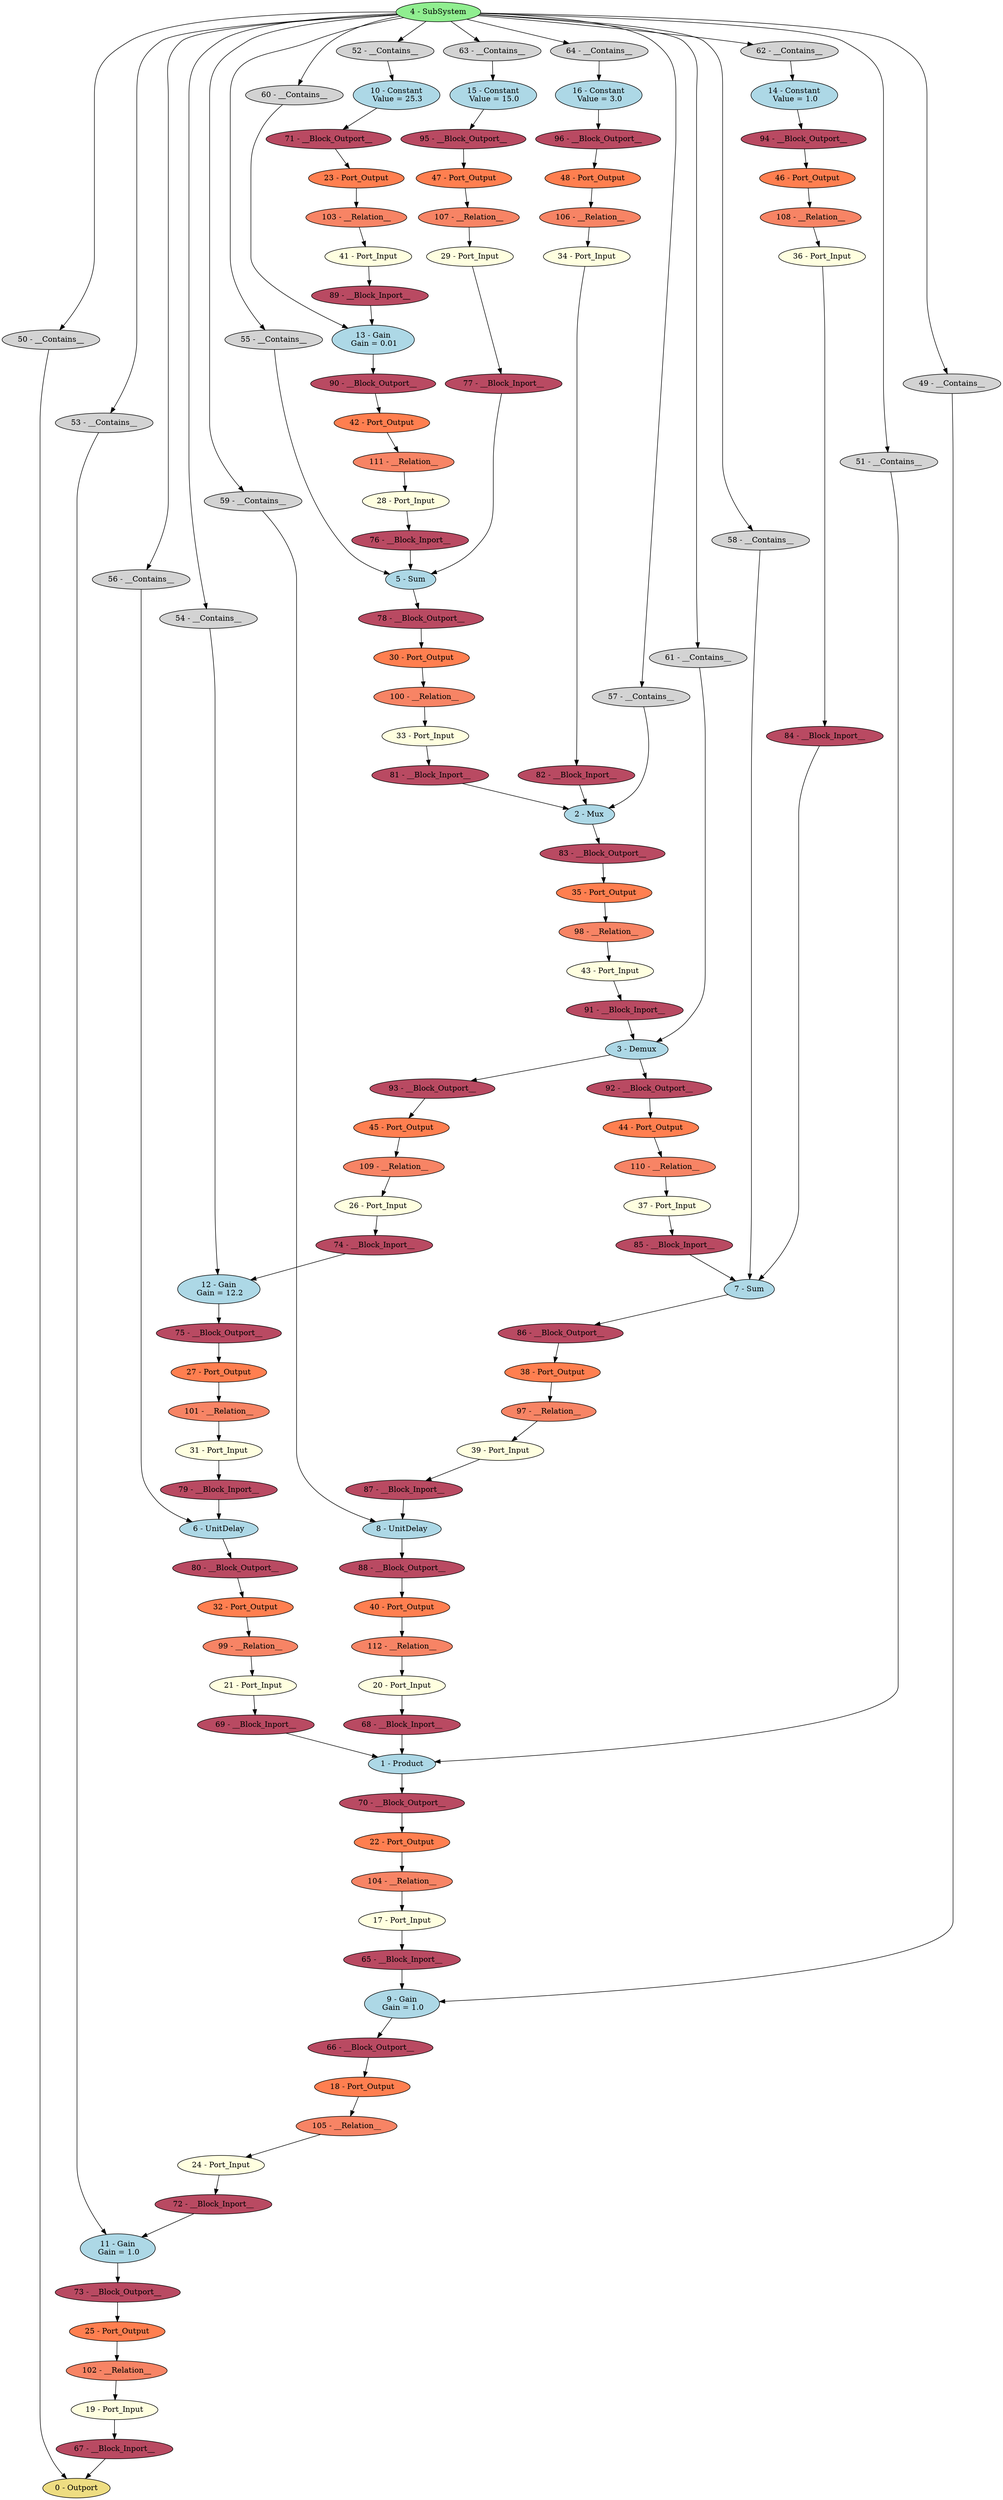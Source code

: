 digraph HConstfolding {
"0 - Outport" [style=filled, fillcolor=lightgoldenrod];
"1 - Product" [style=filled, fillcolor=lightblue];
"2 - Mux" [style=filled, fillcolor=lightblue];
"3 - Demux" [style=filled, fillcolor=lightblue];
"4 - SubSystem" [style=filled, fillcolor=lightgreen];
"5 - Sum" [style=filled, fillcolor=lightblue];
"6 - UnitDelay" [style=filled, fillcolor=lightblue];
"7 - Sum" [style=filled, fillcolor=lightblue];
"8 - UnitDelay" [style=filled, fillcolor=lightblue];
"9 - Gain\n Gain = 1.0" [style=filled, fillcolor=lightblue];
"10 - Constant\n Value = 25.3" [style=filled, fillcolor=lightblue];
"11 - Gain\n Gain = 1.0" [style=filled, fillcolor=lightblue];
"12 - Gain\n Gain = 12.2" [style=filled, fillcolor=lightblue];
"13 - Gain\n Gain = 0.01" [style=filled, fillcolor=lightblue];
"14 - Constant\n Value = 1.0" [style=filled, fillcolor=lightblue];
"15 - Constant\n Value = 15.0" [style=filled, fillcolor=lightblue];
"16 - Constant\n Value = 3.0" [style=filled, fillcolor=lightblue];
"17 - Port_Input" [style=filled, fillcolor=lightyellow];
"18 - Port_Output" [style=filled, fillcolor=coral];
"19 - Port_Input" [style=filled, fillcolor=lightyellow];
"20 - Port_Input" [style=filled, fillcolor=lightyellow];
"21 - Port_Input" [style=filled, fillcolor=lightyellow];
"22 - Port_Output" [style=filled, fillcolor=coral];
"23 - Port_Output" [style=filled, fillcolor=coral];
"24 - Port_Input" [style=filled, fillcolor=lightyellow];
"25 - Port_Output" [style=filled, fillcolor=coral];
"26 - Port_Input" [style=filled, fillcolor=lightyellow];
"27 - Port_Output" [style=filled, fillcolor=coral];
"28 - Port_Input" [style=filled, fillcolor=lightyellow];
"29 - Port_Input" [style=filled, fillcolor=lightyellow];
"30 - Port_Output" [style=filled, fillcolor=coral];
"31 - Port_Input" [style=filled, fillcolor=lightyellow];
"32 - Port_Output" [style=filled, fillcolor=coral];
"33 - Port_Input" [style=filled, fillcolor=lightyellow];
"34 - Port_Input" [style=filled, fillcolor=lightyellow];
"35 - Port_Output" [style=filled, fillcolor=coral];
"36 - Port_Input" [style=filled, fillcolor=lightyellow];
"37 - Port_Input" [style=filled, fillcolor=lightyellow];
"38 - Port_Output" [style=filled, fillcolor=coral];
"39 - Port_Input" [style=filled, fillcolor=lightyellow];
"40 - Port_Output" [style=filled, fillcolor=coral];
"41 - Port_Input" [style=filled, fillcolor=lightyellow];
"42 - Port_Output" [style=filled, fillcolor=coral];
"43 - Port_Input" [style=filled, fillcolor=lightyellow];
"44 - Port_Output" [style=filled, fillcolor=coral];
"45 - Port_Output" [style=filled, fillcolor=coral];
"46 - Port_Output" [style=filled, fillcolor=coral];
"47 - Port_Output" [style=filled, fillcolor=coral];
"48 - Port_Output" [style=filled, fillcolor=coral];
"49 - __Contains__" [style=filled, fillcolor=lightgray];
"50 - __Contains__" [style=filled, fillcolor=lightgray];
"51 - __Contains__" [style=filled, fillcolor=lightgray];
"52 - __Contains__" [style=filled, fillcolor=lightgray];
"53 - __Contains__" [style=filled, fillcolor=lightgray];
"54 - __Contains__" [style=filled, fillcolor=lightgray];
"55 - __Contains__" [style=filled, fillcolor=lightgray];
"56 - __Contains__" [style=filled, fillcolor=lightgray];
"57 - __Contains__" [style=filled, fillcolor=lightgray];
"58 - __Contains__" [style=filled, fillcolor=lightgray];
"59 - __Contains__" [style=filled, fillcolor=lightgray];
"60 - __Contains__" [style=filled, fillcolor=lightgray];
"61 - __Contains__" [style=filled, fillcolor=lightgray];
"62 - __Contains__" [style=filled, fillcolor=lightgray];
"63 - __Contains__" [style=filled, fillcolor=lightgray];
"64 - __Contains__" [style=filled, fillcolor=lightgray];
"65 - __Block_Inport__" [style=filled, fillcolor="#b94a62"];
"66 - __Block_Outport__" [style=filled, fillcolor="#b94a62"];
"67 - __Block_Inport__" [style=filled, fillcolor="#b94a62"];
"68 - __Block_Inport__" [style=filled, fillcolor="#b94a62"];
"69 - __Block_Inport__" [style=filled, fillcolor="#b94a62"];
"70 - __Block_Outport__" [style=filled, fillcolor="#b94a62"];
"71 - __Block_Outport__" [style=filled, fillcolor="#b94a62"];
"72 - __Block_Inport__" [style=filled, fillcolor="#b94a62"];
"73 - __Block_Outport__" [style=filled, fillcolor="#b94a62"];
"74 - __Block_Inport__" [style=filled, fillcolor="#b94a62"];
"75 - __Block_Outport__" [style=filled, fillcolor="#b94a62"];
"76 - __Block_Inport__" [style=filled, fillcolor="#b94a62"];
"77 - __Block_Inport__" [style=filled, fillcolor="#b94a62"];
"78 - __Block_Outport__" [style=filled, fillcolor="#b94a62"];
"79 - __Block_Inport__" [style=filled, fillcolor="#b94a62"];
"80 - __Block_Outport__" [style=filled, fillcolor="#b94a62"];
"81 - __Block_Inport__" [style=filled, fillcolor="#b94a62"];
"82 - __Block_Inport__" [style=filled, fillcolor="#b94a62"];
"83 - __Block_Outport__" [style=filled, fillcolor="#b94a62"];
"84 - __Block_Inport__" [style=filled, fillcolor="#b94a62"];
"85 - __Block_Inport__" [style=filled, fillcolor="#b94a62"];
"86 - __Block_Outport__" [style=filled, fillcolor="#b94a62"];
"87 - __Block_Inport__" [style=filled, fillcolor="#b94a62"];
"88 - __Block_Outport__" [style=filled, fillcolor="#b94a62"];
"89 - __Block_Inport__" [style=filled, fillcolor="#b94a62"];
"90 - __Block_Outport__" [style=filled, fillcolor="#b94a62"];
"91 - __Block_Inport__" [style=filled, fillcolor="#b94a62"];
"92 - __Block_Outport__" [style=filled, fillcolor="#b94a62"];
"93 - __Block_Outport__" [style=filled, fillcolor="#b94a62"];
"94 - __Block_Outport__" [style=filled, fillcolor="#b94a62"];
"95 - __Block_Outport__" [style=filled, fillcolor="#b94a62"];
"96 - __Block_Outport__" [style=filled, fillcolor="#b94a62"];
"97 - __Relation__" [style=filled, fillcolor="#f78465"];
"98 - __Relation__" [style=filled, fillcolor="#f78465"];
"99 - __Relation__" [style=filled, fillcolor="#f78465"];
"100 - __Relation__" [style=filled, fillcolor="#f78465"];
"101 - __Relation__" [style=filled, fillcolor="#f78465"];
"102 - __Relation__" [style=filled, fillcolor="#f78465"];
"103 - __Relation__" [style=filled, fillcolor="#f78465"];
"104 - __Relation__" [style=filled, fillcolor="#f78465"];
"105 - __Relation__" [style=filled, fillcolor="#f78465"];
"106 - __Relation__" [style=filled, fillcolor="#f78465"];
"107 - __Relation__" [style=filled, fillcolor="#f78465"];
"108 - __Relation__" [style=filled, fillcolor="#f78465"];
"109 - __Relation__" [style=filled, fillcolor="#f78465"];
"110 - __Relation__" [style=filled, fillcolor="#f78465"];
"111 - __Relation__" [style=filled, fillcolor="#f78465"];
"112 - __Relation__" [style=filled, fillcolor="#f78465"];
"9 - Gain\n Gain = 1.0" -> "66 - __Block_Outport__";
"66 - __Block_Outport__" -> "18 - Port_Output";
"1 - Product" -> "70 - __Block_Outport__";
"70 - __Block_Outport__" -> "22 - Port_Output";
"10 - Constant\n Value = 25.3" -> "71 - __Block_Outport__";
"71 - __Block_Outport__" -> "23 - Port_Output";
"11 - Gain\n Gain = 1.0" -> "73 - __Block_Outport__";
"73 - __Block_Outport__" -> "25 - Port_Output";
"12 - Gain\n Gain = 12.2" -> "75 - __Block_Outport__";
"75 - __Block_Outport__" -> "27 - Port_Output";
"5 - Sum" -> "78 - __Block_Outport__";
"78 - __Block_Outport__" -> "30 - Port_Output";
"6 - UnitDelay" -> "80 - __Block_Outport__";
"80 - __Block_Outport__" -> "32 - Port_Output";
"2 - Mux" -> "83 - __Block_Outport__";
"83 - __Block_Outport__" -> "35 - Port_Output";
"7 - Sum" -> "86 - __Block_Outport__";
"86 - __Block_Outport__" -> "38 - Port_Output";
"8 - UnitDelay" -> "88 - __Block_Outport__";
"88 - __Block_Outport__" -> "40 - Port_Output";
"13 - Gain\n Gain = 0.01" -> "90 - __Block_Outport__";
"90 - __Block_Outport__" -> "42 - Port_Output";
"3 - Demux" -> "92 - __Block_Outport__";
"92 - __Block_Outport__" -> "44 - Port_Output";
"3 - Demux" -> "93 - __Block_Outport__";
"93 - __Block_Outport__" -> "45 - Port_Output";
"14 - Constant\n Value = 1.0" -> "94 - __Block_Outport__";
"94 - __Block_Outport__" -> "46 - Port_Output";
"15 - Constant\n Value = 15.0" -> "95 - __Block_Outport__";
"95 - __Block_Outport__" -> "47 - Port_Output";
"16 - Constant\n Value = 3.0" -> "96 - __Block_Outport__";
"96 - __Block_Outport__" -> "48 - Port_Output";
"4 - SubSystem" -> "49 - __Contains__";
"49 - __Contains__" -> "9 - Gain\n Gain = 1.0";
"4 - SubSystem" -> "50 - __Contains__";
"50 - __Contains__" -> "0 - Outport";
"4 - SubSystem" -> "51 - __Contains__";
"51 - __Contains__" -> "1 - Product";
"4 - SubSystem" -> "52 - __Contains__";
"52 - __Contains__" -> "10 - Constant\n Value = 25.3";
"4 - SubSystem" -> "53 - __Contains__";
"53 - __Contains__" -> "11 - Gain\n Gain = 1.0";
"4 - SubSystem" -> "54 - __Contains__";
"54 - __Contains__" -> "12 - Gain\n Gain = 12.2";
"4 - SubSystem" -> "55 - __Contains__";
"55 - __Contains__" -> "5 - Sum";
"4 - SubSystem" -> "56 - __Contains__";
"56 - __Contains__" -> "6 - UnitDelay";
"4 - SubSystem" -> "57 - __Contains__";
"57 - __Contains__" -> "2 - Mux";
"4 - SubSystem" -> "58 - __Contains__";
"58 - __Contains__" -> "7 - Sum";
"4 - SubSystem" -> "59 - __Contains__";
"59 - __Contains__" -> "8 - UnitDelay";
"4 - SubSystem" -> "60 - __Contains__";
"60 - __Contains__" -> "13 - Gain\n Gain = 0.01";
"4 - SubSystem" -> "61 - __Contains__";
"61 - __Contains__" -> "3 - Demux";
"4 - SubSystem" -> "62 - __Contains__";
"62 - __Contains__" -> "14 - Constant\n Value = 1.0";
"4 - SubSystem" -> "63 - __Contains__";
"63 - __Contains__" -> "15 - Constant\n Value = 15.0";
"4 - SubSystem" -> "64 - __Contains__";
"64 - __Contains__" -> "16 - Constant\n Value = 3.0";
"38 - Port_Output" -> "97 - __Relation__";
"97 - __Relation__" -> "39 - Port_Input";
"35 - Port_Output" -> "98 - __Relation__";
"98 - __Relation__" -> "43 - Port_Input";
"32 - Port_Output" -> "99 - __Relation__";
"99 - __Relation__" -> "21 - Port_Input";
"30 - Port_Output" -> "100 - __Relation__";
"100 - __Relation__" -> "33 - Port_Input";
"27 - Port_Output" -> "101 - __Relation__";
"101 - __Relation__" -> "31 - Port_Input";
"25 - Port_Output" -> "102 - __Relation__";
"102 - __Relation__" -> "19 - Port_Input";
"23 - Port_Output" -> "103 - __Relation__";
"103 - __Relation__" -> "41 - Port_Input";
"22 - Port_Output" -> "104 - __Relation__";
"104 - __Relation__" -> "17 - Port_Input";
"18 - Port_Output" -> "105 - __Relation__";
"105 - __Relation__" -> "24 - Port_Input";
"48 - Port_Output" -> "106 - __Relation__";
"106 - __Relation__" -> "34 - Port_Input";
"47 - Port_Output" -> "107 - __Relation__";
"107 - __Relation__" -> "29 - Port_Input";
"46 - Port_Output" -> "108 - __Relation__";
"108 - __Relation__" -> "36 - Port_Input";
"45 - Port_Output" -> "109 - __Relation__";
"109 - __Relation__" -> "26 - Port_Input";
"44 - Port_Output" -> "110 - __Relation__";
"110 - __Relation__" -> "37 - Port_Input";
"42 - Port_Output" -> "111 - __Relation__";
"111 - __Relation__" -> "28 - Port_Input";
"40 - Port_Output" -> "112 - __Relation__";
"112 - __Relation__" -> "20 - Port_Input";
"65 - __Block_Inport__" -> "9 - Gain\n Gain = 1.0";
"17 - Port_Input" -> "65 - __Block_Inport__";
"67 - __Block_Inport__" -> "0 - Outport";
"19 - Port_Input" -> "67 - __Block_Inport__";
"68 - __Block_Inport__" -> "1 - Product";
"20 - Port_Input" -> "68 - __Block_Inport__";
"69 - __Block_Inport__" -> "1 - Product";
"21 - Port_Input" -> "69 - __Block_Inport__";
"72 - __Block_Inport__" -> "11 - Gain\n Gain = 1.0";
"24 - Port_Input" -> "72 - __Block_Inport__";
"74 - __Block_Inport__" -> "12 - Gain\n Gain = 12.2";
"26 - Port_Input" -> "74 - __Block_Inport__";
"76 - __Block_Inport__" -> "5 - Sum";
"28 - Port_Input" -> "76 - __Block_Inport__";
"77 - __Block_Inport__" -> "5 - Sum";
"29 - Port_Input" -> "77 - __Block_Inport__";
"79 - __Block_Inport__" -> "6 - UnitDelay";
"31 - Port_Input" -> "79 - __Block_Inport__";
"81 - __Block_Inport__" -> "2 - Mux";
"33 - Port_Input" -> "81 - __Block_Inport__";
"82 - __Block_Inport__" -> "2 - Mux";
"34 - Port_Input" -> "82 - __Block_Inport__";
"84 - __Block_Inport__" -> "7 - Sum";
"36 - Port_Input" -> "84 - __Block_Inport__";
"85 - __Block_Inport__" -> "7 - Sum";
"37 - Port_Input" -> "85 - __Block_Inport__";
"87 - __Block_Inport__" -> "8 - UnitDelay";
"39 - Port_Input" -> "87 - __Block_Inport__";
"89 - __Block_Inport__" -> "13 - Gain\n Gain = 0.01";
"41 - Port_Input" -> "89 - __Block_Inport__";
"91 - __Block_Inport__" -> "3 - Demux";
"43 - Port_Input" -> "91 - __Block_Inport__";
}
